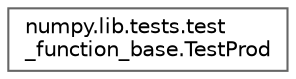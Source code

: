 digraph "Graphical Class Hierarchy"
{
 // LATEX_PDF_SIZE
  bgcolor="transparent";
  edge [fontname=Helvetica,fontsize=10,labelfontname=Helvetica,labelfontsize=10];
  node [fontname=Helvetica,fontsize=10,shape=box,height=0.2,width=0.4];
  rankdir="LR";
  Node0 [id="Node000000",label="numpy.lib.tests.test\l_function_base.TestProd",height=0.2,width=0.4,color="grey40", fillcolor="white", style="filled",URL="$df/db4/classnumpy_1_1lib_1_1tests_1_1test__function__base_1_1TestProd.html",tooltip=" "];
}
